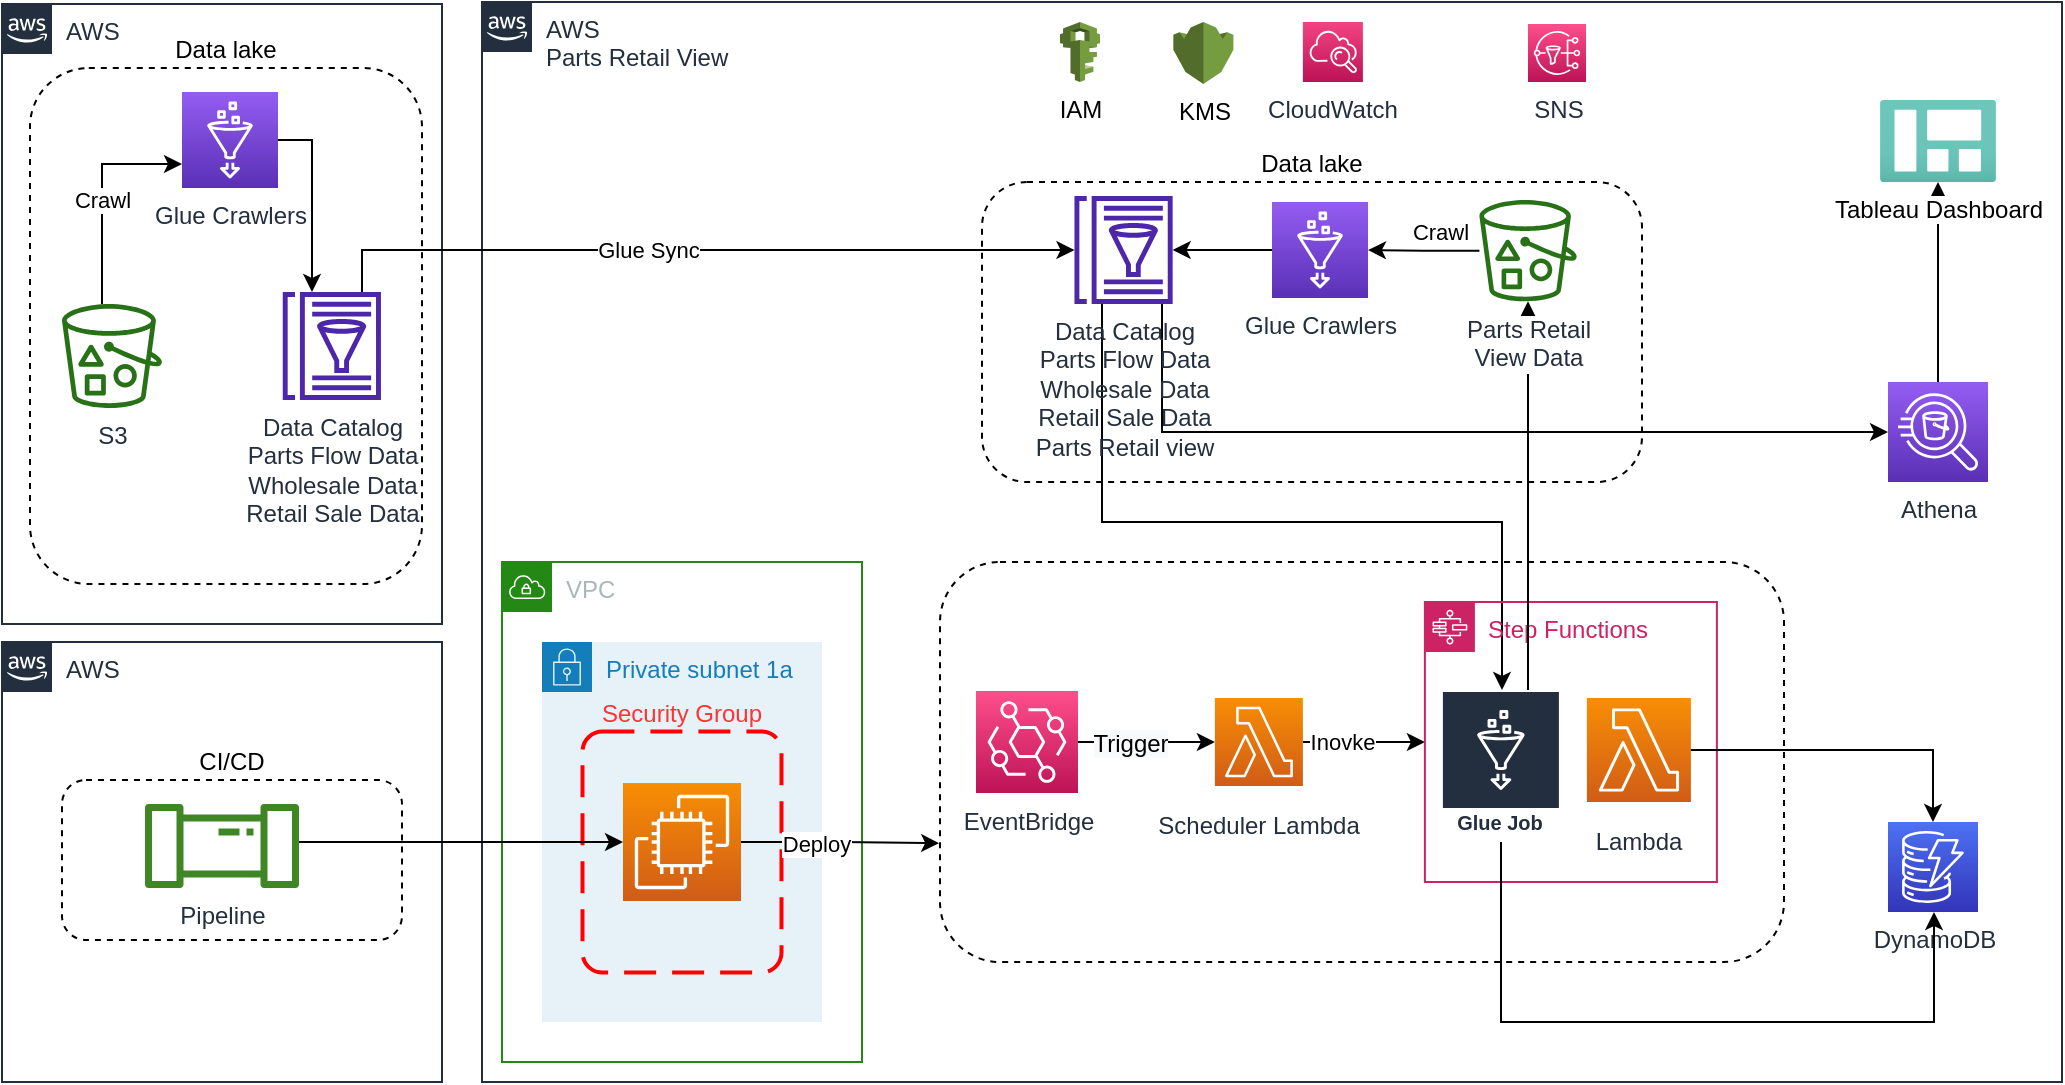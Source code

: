 <mxfile version="17.4.5" type="github">
  <diagram id="Ht1M8jgEwFfnCIfOTk4-" name="Page-1">
    <mxGraphModel dx="782" dy="426" grid="1" gridSize="10" guides="1" tooltips="1" connect="1" arrows="1" fold="1" page="1" pageScale="1" pageWidth="1169" pageHeight="827" math="0" shadow="0">
      <root>
        <mxCell id="0" />
        <mxCell id="1" parent="0" />
        <mxCell id="UEzPUAAOIrF-is8g5C7q-74" value="AWS&lt;br&gt;Parts Retail View" style="points=[[0,0],[0.25,0],[0.5,0],[0.75,0],[1,0],[1,0.25],[1,0.5],[1,0.75],[1,1],[0.75,1],[0.5,1],[0.25,1],[0,1],[0,0.75],[0,0.5],[0,0.25]];outlineConnect=0;gradientColor=none;html=1;whiteSpace=wrap;fontSize=12;fontStyle=0;shape=mxgraph.aws4.group;grIcon=mxgraph.aws4.group_aws_cloud_alt;strokeColor=#232F3E;fillColor=none;verticalAlign=top;align=left;spacingLeft=30;fontColor=#232F3E;dashed=0;labelBackgroundColor=#ffffff;container=1;pointerEvents=0;collapsible=0;recursiveResize=0;" parent="1" vertex="1">
          <mxGeometry x="360" y="110" width="790" height="540" as="geometry" />
        </mxCell>
        <mxCell id="5JZvCcHymxRbm2tx9UMQ-85" value="" style="rounded=1;whiteSpace=wrap;html=1;dashed=1;align=center;labelPosition=center;verticalLabelPosition=top;verticalAlign=bottom;" vertex="1" parent="UEzPUAAOIrF-is8g5C7q-74">
          <mxGeometry x="229" y="280" width="422" height="200" as="geometry" />
        </mxCell>
        <mxCell id="5JZvCcHymxRbm2tx9UMQ-83" value="Data lake" style="rounded=1;whiteSpace=wrap;html=1;dashed=1;align=center;labelPosition=center;verticalLabelPosition=top;verticalAlign=bottom;" vertex="1" parent="UEzPUAAOIrF-is8g5C7q-74">
          <mxGeometry x="250" y="90" width="330" height="150" as="geometry" />
        </mxCell>
        <mxCell id="D5x38RxMxP4ojH3yNYhL-5" value="IAM" style="outlineConnect=0;dashed=0;verticalLabelPosition=bottom;verticalAlign=top;align=center;html=1;shape=mxgraph.aws3.iam;fillColor=#759C3E;gradientColor=none;" parent="UEzPUAAOIrF-is8g5C7q-74" vertex="1">
          <mxGeometry x="289" y="10" width="20" height="30" as="geometry" />
        </mxCell>
        <mxCell id="D5x38RxMxP4ojH3yNYhL-6" value="KMS" style="outlineConnect=0;dashed=0;verticalLabelPosition=bottom;verticalAlign=top;align=center;html=1;shape=mxgraph.aws3.kms;fillColor=#759C3E;gradientColor=none;" parent="UEzPUAAOIrF-is8g5C7q-74" vertex="1">
          <mxGeometry x="345.7" y="10" width="30" height="31" as="geometry" />
        </mxCell>
        <mxCell id="HbvPqLadg1i_rSj2PFfl-3" style="edgeStyle=orthogonalEdgeStyle;rounded=0;orthogonalLoop=1;jettySize=auto;html=1;" parent="UEzPUAAOIrF-is8g5C7q-74" source="D5x38RxMxP4ojH3yNYhL-64" target="D5x38RxMxP4ojH3yNYhL-71" edge="1">
          <mxGeometry relative="1" as="geometry">
            <Array as="points">
              <mxPoint x="310" y="260" />
              <mxPoint x="510" y="260" />
            </Array>
          </mxGeometry>
        </mxCell>
        <mxCell id="5JZvCcHymxRbm2tx9UMQ-114" style="edgeStyle=orthogonalEdgeStyle;rounded=0;orthogonalLoop=1;jettySize=auto;html=1;fontColor=#000000;entryX=0;entryY=0.5;entryDx=0;entryDy=0;entryPerimeter=0;" edge="1" parent="UEzPUAAOIrF-is8g5C7q-74" source="D5x38RxMxP4ojH3yNYhL-64" target="HbvPqLadg1i_rSj2PFfl-8">
          <mxGeometry relative="1" as="geometry">
            <mxPoint x="660" y="210" as="targetPoint" />
            <Array as="points">
              <mxPoint x="340" y="215" />
            </Array>
          </mxGeometry>
        </mxCell>
        <mxCell id="D5x38RxMxP4ojH3yNYhL-64" value="Data Catalog&lt;br&gt;Parts Flow Data&lt;br&gt;Wholesale Data&lt;br&gt;Retail Sale Data&lt;br&gt;Parts Retail view" style="sketch=0;outlineConnect=0;fontColor=#232F3E;gradientColor=none;fillColor=#4D27AA;strokeColor=none;dashed=0;verticalLabelPosition=bottom;verticalAlign=top;align=center;html=1;fontSize=12;fontStyle=0;aspect=fixed;pointerEvents=1;shape=mxgraph.aws4.glue_data_catalog;" parent="UEzPUAAOIrF-is8g5C7q-74" vertex="1">
          <mxGeometry x="295.86" y="97" width="49.84" height="54" as="geometry" />
        </mxCell>
        <mxCell id="D5x38RxMxP4ojH3yNYhL-75" value="DynamoDB" style="outlineConnect=0;fontColor=#232F3E;gradientColor=#4D72F3;gradientDirection=north;fillColor=#3334B9;strokeColor=#ffffff;dashed=0;verticalLabelPosition=bottom;verticalAlign=top;align=center;html=1;fontSize=12;fontStyle=0;aspect=fixed;shape=mxgraph.aws4.resourceIcon;resIcon=mxgraph.aws4.dynamodb;labelBackgroundColor=#ffffff;" parent="UEzPUAAOIrF-is8g5C7q-74" vertex="1">
          <mxGeometry x="703" y="410" width="45" height="45" as="geometry" />
        </mxCell>
        <mxCell id="D5x38RxMxP4ojH3yNYhL-73" style="edgeStyle=orthogonalEdgeStyle;rounded=0;orthogonalLoop=1;jettySize=auto;html=1;" parent="UEzPUAAOIrF-is8g5C7q-74" source="D5x38RxMxP4ojH3yNYhL-67" target="D5x38RxMxP4ojH3yNYhL-68" edge="1">
          <mxGeometry relative="1" as="geometry">
            <Array as="points">
              <mxPoint x="357" y="370" />
              <mxPoint x="357" y="370" />
            </Array>
          </mxGeometry>
        </mxCell>
        <mxCell id="5JZvCcHymxRbm2tx9UMQ-79" value="&lt;span style=&quot;font-size: 12px ; background-color: rgb(248 , 249 , 250)&quot;&gt;Trigger&lt;/span&gt;" style="edgeLabel;html=1;align=center;verticalAlign=middle;resizable=0;points=[];" vertex="1" connectable="0" parent="D5x38RxMxP4ojH3yNYhL-73">
          <mxGeometry x="-0.246" y="-1" relative="1" as="geometry">
            <mxPoint as="offset" />
          </mxGeometry>
        </mxCell>
        <mxCell id="D5x38RxMxP4ojH3yNYhL-67" value="EventBridge" style="sketch=0;points=[[0,0,0],[0.25,0,0],[0.5,0,0],[0.75,0,0],[1,0,0],[0,1,0],[0.25,1,0],[0.5,1,0],[0.75,1,0],[1,1,0],[0,0.25,0],[0,0.5,0],[0,0.75,0],[1,0.25,0],[1,0.5,0],[1,0.75,0]];outlineConnect=0;fontColor=#232F3E;gradientColor=#FF4F8B;gradientDirection=north;fillColor=#BC1356;strokeColor=#ffffff;dashed=0;verticalLabelPosition=bottom;verticalAlign=top;align=center;html=1;fontSize=12;fontStyle=0;aspect=fixed;shape=mxgraph.aws4.resourceIcon;resIcon=mxgraph.aws4.eventbridge;" parent="UEzPUAAOIrF-is8g5C7q-74" vertex="1">
          <mxGeometry x="247" y="344.5" width="51" height="51" as="geometry" />
        </mxCell>
        <mxCell id="D5x38RxMxP4ojH3yNYhL-74" style="edgeStyle=orthogonalEdgeStyle;rounded=0;orthogonalLoop=1;jettySize=auto;html=1;" parent="UEzPUAAOIrF-is8g5C7q-74" source="D5x38RxMxP4ojH3yNYhL-68" target="D5x38RxMxP4ojH3yNYhL-70" edge="1">
          <mxGeometry relative="1" as="geometry">
            <Array as="points">
              <mxPoint x="437" y="370" />
              <mxPoint x="437" y="370" />
            </Array>
          </mxGeometry>
        </mxCell>
        <mxCell id="5JZvCcHymxRbm2tx9UMQ-80" value="Inovke" style="edgeLabel;html=1;align=center;verticalAlign=middle;resizable=0;points=[];" vertex="1" connectable="0" parent="D5x38RxMxP4ojH3yNYhL-74">
          <mxGeometry x="0.386" y="-1" relative="1" as="geometry">
            <mxPoint x="-23" y="-1" as="offset" />
          </mxGeometry>
        </mxCell>
        <mxCell id="D5x38RxMxP4ojH3yNYhL-68" value="Scheduler Lambda" style="outlineConnect=0;fontColor=#232F3E;gradientColor=#F78E04;gradientDirection=north;fillColor=#D05C17;strokeColor=#ffffff;dashed=0;verticalLabelPosition=bottom;verticalAlign=top;align=center;html=1;fontSize=12;fontStyle=0;aspect=fixed;shape=mxgraph.aws4.resourceIcon;resIcon=mxgraph.aws4.lambda;labelBackgroundColor=#ffffff;spacingTop=6;" parent="UEzPUAAOIrF-is8g5C7q-74" vertex="1">
          <mxGeometry x="366.45" y="348" width="44" height="44" as="geometry" />
        </mxCell>
        <mxCell id="D5x38RxMxP4ojH3yNYhL-70" value="Step Functions" style="points=[[0,0],[0.25,0],[0.5,0],[0.75,0],[1,0],[1,0.25],[1,0.5],[1,0.75],[1,1],[0.75,1],[0.5,1],[0.25,1],[0,1],[0,0.75],[0,0.5],[0,0.25]];outlineConnect=0;gradientColor=none;html=1;whiteSpace=wrap;fontSize=12;fontStyle=0;container=1;pointerEvents=0;collapsible=0;recursiveResize=0;shape=mxgraph.aws4.group;grIcon=mxgraph.aws4.group_aws_step_functions_workflow;strokeColor=#CD2264;fillColor=none;verticalAlign=top;align=left;spacingLeft=30;fontColor=#CD2264;dashed=0;" parent="UEzPUAAOIrF-is8g5C7q-74" vertex="1">
          <mxGeometry x="471.45" y="300" width="146" height="140" as="geometry" />
        </mxCell>
        <mxCell id="D5x38RxMxP4ojH3yNYhL-72" value="Lambda" style="outlineConnect=0;fontColor=#232F3E;gradientColor=#F78E04;gradientDirection=north;fillColor=#D05C17;strokeColor=#ffffff;dashed=0;verticalLabelPosition=bottom;verticalAlign=top;align=center;html=1;fontSize=12;fontStyle=0;aspect=fixed;shape=mxgraph.aws4.resourceIcon;resIcon=mxgraph.aws4.lambda;labelBackgroundColor=#ffffff;spacingTop=6;" parent="D5x38RxMxP4ojH3yNYhL-70" vertex="1">
          <mxGeometry x="81" y="48" width="52" height="52" as="geometry" />
        </mxCell>
        <mxCell id="5JZvCcHymxRbm2tx9UMQ-113" style="edgeStyle=orthogonalEdgeStyle;rounded=0;orthogonalLoop=1;jettySize=auto;html=1;fontColor=#000000;" edge="1" parent="UEzPUAAOIrF-is8g5C7q-74" source="D5x38RxMxP4ojH3yNYhL-71" target="HbvPqLadg1i_rSj2PFfl-5">
          <mxGeometry relative="1" as="geometry">
            <Array as="points">
              <mxPoint x="523" y="240" />
              <mxPoint x="523" y="240" />
            </Array>
          </mxGeometry>
        </mxCell>
        <mxCell id="5JZvCcHymxRbm2tx9UMQ-115" style="edgeStyle=orthogonalEdgeStyle;rounded=0;orthogonalLoop=1;jettySize=auto;html=1;fontColor=#000000;" edge="1" parent="UEzPUAAOIrF-is8g5C7q-74" source="D5x38RxMxP4ojH3yNYhL-71" target="D5x38RxMxP4ojH3yNYhL-75">
          <mxGeometry relative="1" as="geometry">
            <Array as="points">
              <mxPoint x="510" y="510" />
              <mxPoint x="726" y="510" />
            </Array>
          </mxGeometry>
        </mxCell>
        <mxCell id="D5x38RxMxP4ojH3yNYhL-71" value="Glue Job" style="sketch=0;outlineConnect=0;fontColor=#232F3E;gradientColor=none;strokeColor=#ffffff;fillColor=#232F3E;dashed=0;verticalLabelPosition=middle;verticalAlign=bottom;align=center;html=1;whiteSpace=wrap;fontSize=10;fontStyle=1;spacing=3;shape=mxgraph.aws4.productIcon;prIcon=mxgraph.aws4.glue;" parent="UEzPUAAOIrF-is8g5C7q-74" vertex="1">
          <mxGeometry x="479.45" y="344" width="60" height="76" as="geometry" />
        </mxCell>
        <mxCell id="D5x38RxMxP4ojH3yNYhL-89" value="CloudWatch" style="outlineConnect=0;fontColor=#232F3E;gradientColor=#F34482;gradientDirection=north;fillColor=#BC1356;strokeColor=#ffffff;dashed=0;verticalLabelPosition=bottom;verticalAlign=top;align=center;html=1;fontSize=12;fontStyle=0;aspect=fixed;shape=mxgraph.aws4.resourceIcon;resIcon=mxgraph.aws4.cloudwatch;labelBackgroundColor=#ffffff;" parent="UEzPUAAOIrF-is8g5C7q-74" vertex="1">
          <mxGeometry x="410.45" y="10" width="30" height="30" as="geometry" />
        </mxCell>
        <mxCell id="HbvPqLadg1i_rSj2PFfl-2" value="SNS" style="sketch=0;points=[[0,0,0],[0.25,0,0],[0.5,0,0],[0.75,0,0],[1,0,0],[0,1,0],[0.25,1,0],[0.5,1,0],[0.75,1,0],[1,1,0],[0,0.25,0],[0,0.5,0],[0,0.75,0],[1,0.25,0],[1,0.5,0],[1,0.75,0]];outlineConnect=0;fontColor=#232F3E;gradientColor=#FF4F8B;gradientDirection=north;fillColor=#BC1356;strokeColor=#ffffff;dashed=0;verticalLabelPosition=bottom;verticalAlign=top;align=center;html=1;fontSize=12;fontStyle=0;aspect=fixed;shape=mxgraph.aws4.resourceIcon;resIcon=mxgraph.aws4.sns;" parent="UEzPUAAOIrF-is8g5C7q-74" vertex="1">
          <mxGeometry x="523" y="11" width="29" height="29" as="geometry" />
        </mxCell>
        <mxCell id="5JZvCcHymxRbm2tx9UMQ-87" style="edgeStyle=orthogonalEdgeStyle;rounded=0;orthogonalLoop=1;jettySize=auto;html=1;entryX=1;entryY=0.5;entryDx=0;entryDy=0;entryPerimeter=0;" edge="1" parent="UEzPUAAOIrF-is8g5C7q-74" source="HbvPqLadg1i_rSj2PFfl-5" target="5JZvCcHymxRbm2tx9UMQ-86">
          <mxGeometry relative="1" as="geometry" />
        </mxCell>
        <mxCell id="HbvPqLadg1i_rSj2PFfl-5" value="Parts Retail &lt;br&gt;View Data" style="outlineConnect=0;fontColor=#232F3E;gradientColor=none;fillColor=#277116;strokeColor=none;dashed=0;verticalLabelPosition=bottom;verticalAlign=top;align=center;html=1;fontSize=12;fontStyle=0;aspect=fixed;pointerEvents=1;shape=mxgraph.aws4.bucket_with_objects;labelBackgroundColor=#ffffff;" parent="UEzPUAAOIrF-is8g5C7q-74" vertex="1">
          <mxGeometry x="498.7" y="99" width="48.72" height="50.65" as="geometry" />
        </mxCell>
        <mxCell id="HbvPqLadg1i_rSj2PFfl-17" style="edgeStyle=orthogonalEdgeStyle;rounded=0;orthogonalLoop=1;jettySize=auto;html=1;" parent="UEzPUAAOIrF-is8g5C7q-74" source="HbvPqLadg1i_rSj2PFfl-8" target="HbvPqLadg1i_rSj2PFfl-9" edge="1">
          <mxGeometry relative="1" as="geometry" />
        </mxCell>
        <mxCell id="HbvPqLadg1i_rSj2PFfl-8" value="Athena" style="sketch=0;points=[[0,0,0],[0.25,0,0],[0.5,0,0],[0.75,0,0],[1,0,0],[0,1,0],[0.25,1,0],[0.5,1,0],[0.75,1,0],[1,1,0],[0,0.25,0],[0,0.5,0],[0,0.75,0],[1,0.25,0],[1,0.5,0],[1,0.75,0]];outlineConnect=0;fontColor=#232F3E;gradientColor=#945DF2;gradientDirection=north;fillColor=#5A30B5;strokeColor=#ffffff;dashed=0;verticalLabelPosition=bottom;verticalAlign=top;align=center;html=1;fontSize=12;fontStyle=0;aspect=fixed;shape=mxgraph.aws4.resourceIcon;resIcon=mxgraph.aws4.athena;" parent="UEzPUAAOIrF-is8g5C7q-74" vertex="1">
          <mxGeometry x="703" y="190" width="50" height="50" as="geometry" />
        </mxCell>
        <mxCell id="HbvPqLadg1i_rSj2PFfl-9" value="Tableau Dashboard" style="aspect=fixed;html=1;points=[];align=center;image;fontSize=12;image=img/lib/azure2/general/Dashboard.svg;" parent="UEzPUAAOIrF-is8g5C7q-74" vertex="1">
          <mxGeometry x="699" y="49.06" width="58" height="40.94" as="geometry" />
        </mxCell>
        <mxCell id="5JZvCcHymxRbm2tx9UMQ-89" style="edgeStyle=orthogonalEdgeStyle;rounded=0;orthogonalLoop=1;jettySize=auto;html=1;" edge="1" parent="UEzPUAAOIrF-is8g5C7q-74" source="5JZvCcHymxRbm2tx9UMQ-86" target="D5x38RxMxP4ojH3yNYhL-64">
          <mxGeometry relative="1" as="geometry" />
        </mxCell>
        <mxCell id="5JZvCcHymxRbm2tx9UMQ-86" value="Glue Crawlers" style="sketch=0;points=[[0,0,0],[0.25,0,0],[0.5,0,0],[0.75,0,0],[1,0,0],[0,1,0],[0.25,1,0],[0.5,1,0],[0.75,1,0],[1,1,0],[0,0.25,0],[0,0.5,0],[0,0.75,0],[1,0.25,0],[1,0.5,0],[1,0.75,0]];outlineConnect=0;fontColor=#232F3E;gradientColor=#945DF2;gradientDirection=north;fillColor=#5A30B5;strokeColor=#ffffff;dashed=0;verticalLabelPosition=bottom;verticalAlign=top;align=center;html=1;fontSize=12;fontStyle=0;aspect=fixed;shape=mxgraph.aws4.resourceIcon;resIcon=mxgraph.aws4.glue;" vertex="1" parent="UEzPUAAOIrF-is8g5C7q-74">
          <mxGeometry x="395" y="100" width="48" height="48" as="geometry" />
        </mxCell>
        <mxCell id="5JZvCcHymxRbm2tx9UMQ-90" value="VPC" style="points=[[0,0],[0.25,0],[0.5,0],[0.75,0],[1,0],[1,0.25],[1,0.5],[1,0.75],[1,1],[0.75,1],[0.5,1],[0.25,1],[0,1],[0,0.75],[0,0.5],[0,0.25]];outlineConnect=0;gradientColor=none;html=1;whiteSpace=wrap;fontSize=12;fontStyle=0;container=1;pointerEvents=0;collapsible=0;recursiveResize=0;shape=mxgraph.aws4.group;grIcon=mxgraph.aws4.group_vpc;strokeColor=#248814;fillColor=none;verticalAlign=top;align=left;spacingLeft=30;fontColor=#AAB7B8;dashed=0;" vertex="1" parent="UEzPUAAOIrF-is8g5C7q-74">
          <mxGeometry x="10" y="280" width="180" height="250" as="geometry" />
        </mxCell>
        <mxCell id="5JZvCcHymxRbm2tx9UMQ-92" value="Private subnet 1a" style="points=[[0,0],[0.25,0],[0.5,0],[0.75,0],[1,0],[1,0.25],[1,0.5],[1,0.75],[1,1],[0.75,1],[0.5,1],[0.25,1],[0,1],[0,0.75],[0,0.5],[0,0.25]];outlineConnect=0;gradientColor=none;html=1;whiteSpace=wrap;fontSize=12;fontStyle=0;container=1;pointerEvents=0;collapsible=0;recursiveResize=0;shape=mxgraph.aws4.group;grIcon=mxgraph.aws4.group_security_group;grStroke=0;strokeColor=#147EBA;fillColor=#E6F2F8;verticalAlign=top;align=left;spacingLeft=30;fontColor=#147EBA;dashed=0;" vertex="1" parent="5JZvCcHymxRbm2tx9UMQ-90">
          <mxGeometry x="20" y="40" width="140" height="190" as="geometry" />
        </mxCell>
        <mxCell id="5JZvCcHymxRbm2tx9UMQ-93" value="Security Group" style="rounded=1;arcSize=10;dashed=1;strokeColor=#ff0000;fillColor=none;gradientColor=none;dashPattern=8 4;strokeWidth=2;labelPosition=center;verticalLabelPosition=top;align=center;verticalAlign=bottom;fontColor=#FF3333;" vertex="1" parent="5JZvCcHymxRbm2tx9UMQ-92">
          <mxGeometry x="20.25" y="44.75" width="99.5" height="120.5" as="geometry" />
        </mxCell>
        <mxCell id="5JZvCcHymxRbm2tx9UMQ-95" value="" style="sketch=0;points=[[0,0,0],[0.25,0,0],[0.5,0,0],[0.75,0,0],[1,0,0],[0,1,0],[0.25,1,0],[0.5,1,0],[0.75,1,0],[1,1,0],[0,0.25,0],[0,0.5,0],[0,0.75,0],[1,0.25,0],[1,0.5,0],[1,0.75,0]];outlineConnect=0;fontColor=#232F3E;gradientColor=#F78E04;gradientDirection=north;fillColor=#D05C17;strokeColor=#ffffff;dashed=0;verticalLabelPosition=bottom;verticalAlign=top;align=center;html=1;fontSize=12;fontStyle=0;aspect=fixed;shape=mxgraph.aws4.resourceIcon;resIcon=mxgraph.aws4.ec2;" vertex="1" parent="5JZvCcHymxRbm2tx9UMQ-92">
          <mxGeometry x="40.5" y="70.5" width="59" height="59" as="geometry" />
        </mxCell>
        <mxCell id="5JZvCcHymxRbm2tx9UMQ-99" style="edgeStyle=orthogonalEdgeStyle;rounded=0;orthogonalLoop=1;jettySize=auto;html=1;entryX=-0.001;entryY=0.703;entryDx=0;entryDy=0;entryPerimeter=0;fontColor=#FF3333;" edge="1" parent="UEzPUAAOIrF-is8g5C7q-74" source="5JZvCcHymxRbm2tx9UMQ-95" target="5JZvCcHymxRbm2tx9UMQ-85">
          <mxGeometry relative="1" as="geometry" />
        </mxCell>
        <mxCell id="5JZvCcHymxRbm2tx9UMQ-100" value="Deploy" style="edgeLabel;html=1;align=center;verticalAlign=middle;resizable=0;points=[];fontColor=#000000;" vertex="1" connectable="0" parent="5JZvCcHymxRbm2tx9UMQ-99">
          <mxGeometry x="-0.254" y="-1" relative="1" as="geometry">
            <mxPoint as="offset" />
          </mxGeometry>
        </mxCell>
        <mxCell id="5JZvCcHymxRbm2tx9UMQ-116" style="edgeStyle=orthogonalEdgeStyle;rounded=0;orthogonalLoop=1;jettySize=auto;html=1;fontColor=#000000;" edge="1" parent="UEzPUAAOIrF-is8g5C7q-74" source="D5x38RxMxP4ojH3yNYhL-72" target="D5x38RxMxP4ojH3yNYhL-75">
          <mxGeometry relative="1" as="geometry" />
        </mxCell>
        <mxCell id="5JZvCcHymxRbm2tx9UMQ-59" value="AWS&amp;nbsp;" style="points=[[0,0],[0.25,0],[0.5,0],[0.75,0],[1,0],[1,0.25],[1,0.5],[1,0.75],[1,1],[0.75,1],[0.5,1],[0.25,1],[0,1],[0,0.75],[0,0.5],[0,0.25]];outlineConnect=0;gradientColor=none;html=1;whiteSpace=wrap;fontSize=12;fontStyle=0;shape=mxgraph.aws4.group;grIcon=mxgraph.aws4.group_aws_cloud_alt;strokeColor=#232F3E;fillColor=none;verticalAlign=top;align=left;spacingLeft=30;fontColor=#232F3E;dashed=0;labelBackgroundColor=#ffffff;container=1;pointerEvents=0;collapsible=0;recursiveResize=0;" vertex="1" parent="1">
          <mxGeometry x="120" y="111" width="220" height="310" as="geometry" />
        </mxCell>
        <mxCell id="5JZvCcHymxRbm2tx9UMQ-71" value="Data lake" style="rounded=1;whiteSpace=wrap;html=1;dashed=1;align=center;labelPosition=center;verticalLabelPosition=top;verticalAlign=bottom;" vertex="1" parent="5JZvCcHymxRbm2tx9UMQ-59">
          <mxGeometry x="14" y="32" width="196" height="258" as="geometry" />
        </mxCell>
        <mxCell id="5JZvCcHymxRbm2tx9UMQ-60" value="Data Catalog&lt;br&gt;Parts Flow Data&lt;br&gt;Wholesale Data&lt;br&gt;Retail Sale Data" style="sketch=0;outlineConnect=0;fontColor=#232F3E;gradientColor=none;fillColor=#4D27AA;strokeColor=none;dashed=0;verticalLabelPosition=bottom;verticalAlign=top;align=center;html=1;fontSize=12;fontStyle=0;aspect=fixed;pointerEvents=1;shape=mxgraph.aws4.glue_data_catalog;" vertex="1" parent="5JZvCcHymxRbm2tx9UMQ-59">
          <mxGeometry x="140" y="144" width="49.84" height="54" as="geometry" />
        </mxCell>
        <mxCell id="5JZvCcHymxRbm2tx9UMQ-77" style="edgeStyle=orthogonalEdgeStyle;rounded=0;orthogonalLoop=1;jettySize=auto;html=1;entryX=0;entryY=0.75;entryDx=0;entryDy=0;entryPerimeter=0;" edge="1" parent="5JZvCcHymxRbm2tx9UMQ-59" source="5JZvCcHymxRbm2tx9UMQ-61" target="5JZvCcHymxRbm2tx9UMQ-67">
          <mxGeometry relative="1" as="geometry">
            <Array as="points">
              <mxPoint x="50" y="80" />
            </Array>
          </mxGeometry>
        </mxCell>
        <mxCell id="5JZvCcHymxRbm2tx9UMQ-78" value="Crawl" style="edgeLabel;html=1;align=center;verticalAlign=middle;resizable=0;points=[];" vertex="1" connectable="0" parent="5JZvCcHymxRbm2tx9UMQ-77">
          <mxGeometry x="-0.049" relative="1" as="geometry">
            <mxPoint as="offset" />
          </mxGeometry>
        </mxCell>
        <mxCell id="5JZvCcHymxRbm2tx9UMQ-88" value="Crawl" style="edgeLabel;html=1;align=center;verticalAlign=middle;resizable=0;points=[];" vertex="1" connectable="0" parent="5JZvCcHymxRbm2tx9UMQ-77">
          <mxGeometry x="-0.049" relative="1" as="geometry">
            <mxPoint x="669" y="16" as="offset" />
          </mxGeometry>
        </mxCell>
        <mxCell id="5JZvCcHymxRbm2tx9UMQ-61" value="S3" style="outlineConnect=0;fontColor=#232F3E;gradientColor=none;fillColor=#277116;strokeColor=none;dashed=0;verticalLabelPosition=bottom;verticalAlign=top;align=center;html=1;fontSize=12;fontStyle=0;aspect=fixed;pointerEvents=1;shape=mxgraph.aws4.bucket_with_objects;labelBackgroundColor=#ffffff;" vertex="1" parent="5JZvCcHymxRbm2tx9UMQ-59">
          <mxGeometry x="30" y="150" width="50" height="51.99" as="geometry" />
        </mxCell>
        <mxCell id="5JZvCcHymxRbm2tx9UMQ-69" style="edgeStyle=orthogonalEdgeStyle;rounded=0;orthogonalLoop=1;jettySize=auto;html=1;" edge="1" parent="5JZvCcHymxRbm2tx9UMQ-59" source="5JZvCcHymxRbm2tx9UMQ-67" target="5JZvCcHymxRbm2tx9UMQ-60">
          <mxGeometry relative="1" as="geometry">
            <Array as="points">
              <mxPoint x="155" y="68" />
            </Array>
          </mxGeometry>
        </mxCell>
        <mxCell id="5JZvCcHymxRbm2tx9UMQ-67" value="Glue Crawlers" style="sketch=0;points=[[0,0,0],[0.25,0,0],[0.5,0,0],[0.75,0,0],[1,0,0],[0,1,0],[0.25,1,0],[0.5,1,0],[0.75,1,0],[1,1,0],[0,0.25,0],[0,0.5,0],[0,0.75,0],[1,0.25,0],[1,0.5,0],[1,0.75,0]];outlineConnect=0;fontColor=#232F3E;gradientColor=#945DF2;gradientDirection=north;fillColor=#5A30B5;strokeColor=#ffffff;dashed=0;verticalLabelPosition=bottom;verticalAlign=top;align=center;html=1;fontSize=12;fontStyle=0;aspect=fixed;shape=mxgraph.aws4.resourceIcon;resIcon=mxgraph.aws4.glue;" vertex="1" parent="5JZvCcHymxRbm2tx9UMQ-59">
          <mxGeometry x="90" y="44" width="48" height="48" as="geometry" />
        </mxCell>
        <mxCell id="5JZvCcHymxRbm2tx9UMQ-72" style="edgeStyle=orthogonalEdgeStyle;rounded=0;orthogonalLoop=1;jettySize=auto;html=1;" edge="1" parent="1" source="5JZvCcHymxRbm2tx9UMQ-60" target="D5x38RxMxP4ojH3yNYhL-64">
          <mxGeometry relative="1" as="geometry">
            <Array as="points">
              <mxPoint x="300" y="234" />
            </Array>
          </mxGeometry>
        </mxCell>
        <mxCell id="5JZvCcHymxRbm2tx9UMQ-73" value="Glue Sync" style="edgeLabel;html=1;align=center;verticalAlign=middle;resizable=0;points=[];" vertex="1" connectable="0" parent="5JZvCcHymxRbm2tx9UMQ-72">
          <mxGeometry x="-0.132" relative="1" as="geometry">
            <mxPoint as="offset" />
          </mxGeometry>
        </mxCell>
        <mxCell id="5JZvCcHymxRbm2tx9UMQ-102" value="AWS&amp;nbsp;" style="points=[[0,0],[0.25,0],[0.5,0],[0.75,0],[1,0],[1,0.25],[1,0.5],[1,0.75],[1,1],[0.75,1],[0.5,1],[0.25,1],[0,1],[0,0.75],[0,0.5],[0,0.25]];outlineConnect=0;gradientColor=none;html=1;whiteSpace=wrap;fontSize=12;fontStyle=0;shape=mxgraph.aws4.group;grIcon=mxgraph.aws4.group_aws_cloud_alt;strokeColor=#232F3E;fillColor=none;verticalAlign=top;align=left;spacingLeft=30;fontColor=#232F3E;dashed=0;labelBackgroundColor=#ffffff;container=1;pointerEvents=0;collapsible=0;recursiveResize=0;" vertex="1" parent="1">
          <mxGeometry x="120" y="430" width="220" height="220" as="geometry" />
        </mxCell>
        <mxCell id="5JZvCcHymxRbm2tx9UMQ-103" value="CI/CD" style="rounded=1;whiteSpace=wrap;html=1;dashed=1;align=center;labelPosition=center;verticalLabelPosition=top;verticalAlign=bottom;" vertex="1" parent="5JZvCcHymxRbm2tx9UMQ-102">
          <mxGeometry x="30" y="69" width="170" height="80" as="geometry" />
        </mxCell>
        <mxCell id="5JZvCcHymxRbm2tx9UMQ-111" value="Pipeline" style="sketch=0;outlineConnect=0;fontColor=#232F3E;gradientColor=none;fillColor=#3F8624;strokeColor=none;dashed=0;verticalLabelPosition=bottom;verticalAlign=top;align=center;html=1;fontSize=12;fontStyle=0;aspect=fixed;pointerEvents=1;shape=mxgraph.aws4.iot_analytics_pipeline;" vertex="1" parent="5JZvCcHymxRbm2tx9UMQ-102">
          <mxGeometry x="71" y="81" width="78" height="42" as="geometry" />
        </mxCell>
        <mxCell id="5JZvCcHymxRbm2tx9UMQ-112" style="edgeStyle=orthogonalEdgeStyle;rounded=0;orthogonalLoop=1;jettySize=auto;html=1;entryX=0;entryY=0.5;entryDx=0;entryDy=0;entryPerimeter=0;fontColor=#000000;" edge="1" parent="1" source="5JZvCcHymxRbm2tx9UMQ-111" target="5JZvCcHymxRbm2tx9UMQ-95">
          <mxGeometry relative="1" as="geometry">
            <Array as="points">
              <mxPoint x="310" y="530" />
              <mxPoint x="310" y="530" />
            </Array>
          </mxGeometry>
        </mxCell>
      </root>
    </mxGraphModel>
  </diagram>
</mxfile>
